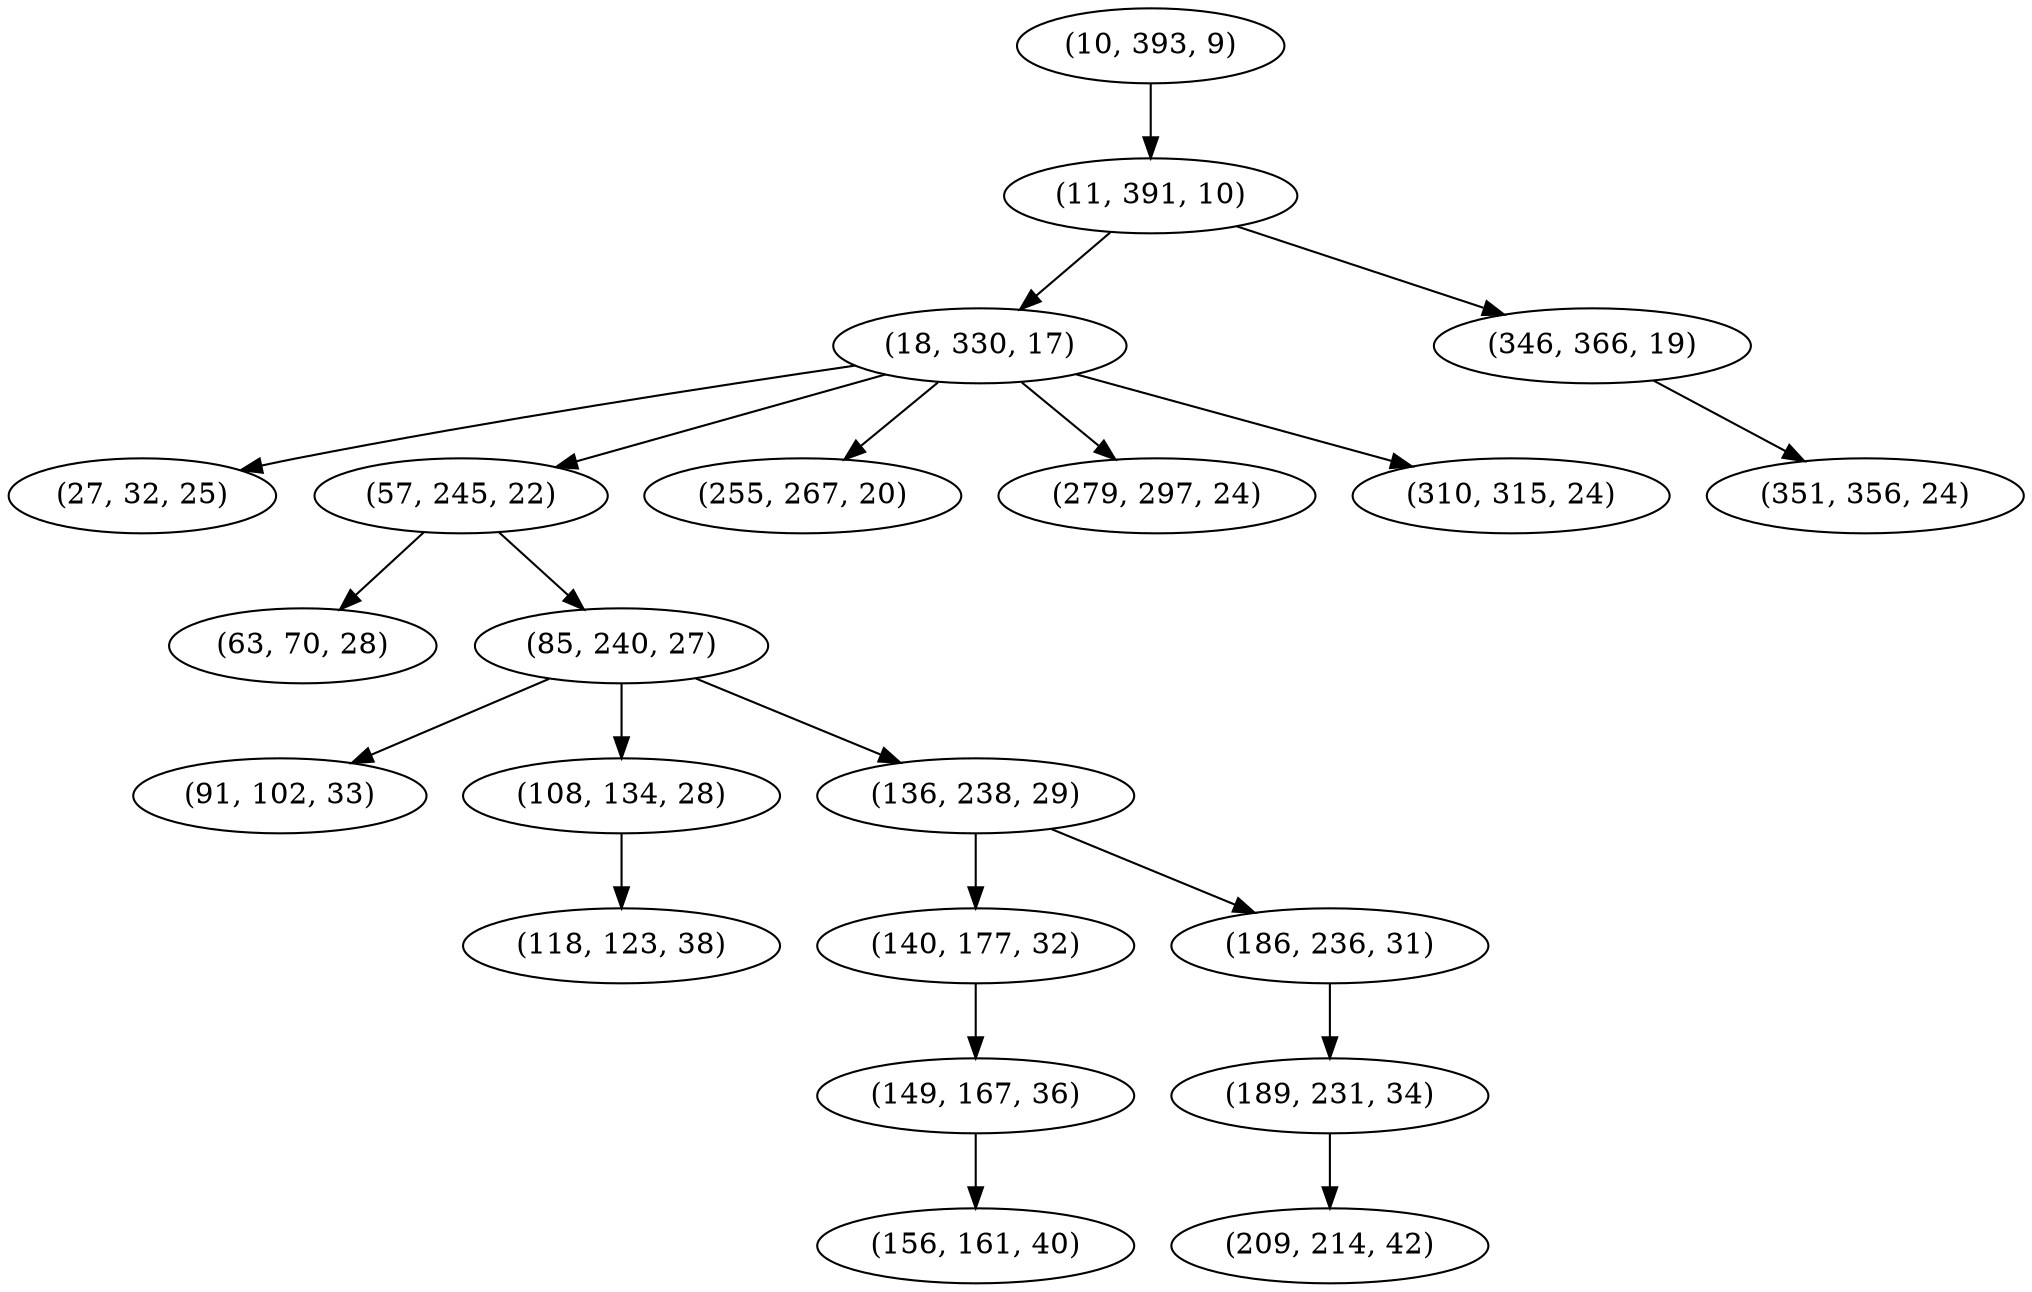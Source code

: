 digraph tree {
    "(10, 393, 9)";
    "(11, 391, 10)";
    "(18, 330, 17)";
    "(27, 32, 25)";
    "(57, 245, 22)";
    "(63, 70, 28)";
    "(85, 240, 27)";
    "(91, 102, 33)";
    "(108, 134, 28)";
    "(118, 123, 38)";
    "(136, 238, 29)";
    "(140, 177, 32)";
    "(149, 167, 36)";
    "(156, 161, 40)";
    "(186, 236, 31)";
    "(189, 231, 34)";
    "(209, 214, 42)";
    "(255, 267, 20)";
    "(279, 297, 24)";
    "(310, 315, 24)";
    "(346, 366, 19)";
    "(351, 356, 24)";
    "(10, 393, 9)" -> "(11, 391, 10)";
    "(11, 391, 10)" -> "(18, 330, 17)";
    "(11, 391, 10)" -> "(346, 366, 19)";
    "(18, 330, 17)" -> "(27, 32, 25)";
    "(18, 330, 17)" -> "(57, 245, 22)";
    "(18, 330, 17)" -> "(255, 267, 20)";
    "(18, 330, 17)" -> "(279, 297, 24)";
    "(18, 330, 17)" -> "(310, 315, 24)";
    "(57, 245, 22)" -> "(63, 70, 28)";
    "(57, 245, 22)" -> "(85, 240, 27)";
    "(85, 240, 27)" -> "(91, 102, 33)";
    "(85, 240, 27)" -> "(108, 134, 28)";
    "(85, 240, 27)" -> "(136, 238, 29)";
    "(108, 134, 28)" -> "(118, 123, 38)";
    "(136, 238, 29)" -> "(140, 177, 32)";
    "(136, 238, 29)" -> "(186, 236, 31)";
    "(140, 177, 32)" -> "(149, 167, 36)";
    "(149, 167, 36)" -> "(156, 161, 40)";
    "(186, 236, 31)" -> "(189, 231, 34)";
    "(189, 231, 34)" -> "(209, 214, 42)";
    "(346, 366, 19)" -> "(351, 356, 24)";
}
